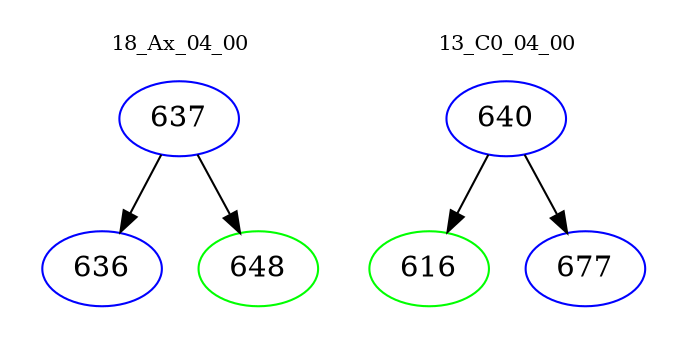 digraph{
subgraph cluster_0 {
color = white
label = "18_Ax_04_00";
fontsize=10;
T0_637 [label="637", color="blue"]
T0_637 -> T0_636 [color="black"]
T0_636 [label="636", color="blue"]
T0_637 -> T0_648 [color="black"]
T0_648 [label="648", color="green"]
}
subgraph cluster_1 {
color = white
label = "13_C0_04_00";
fontsize=10;
T1_640 [label="640", color="blue"]
T1_640 -> T1_616 [color="black"]
T1_616 [label="616", color="green"]
T1_640 -> T1_677 [color="black"]
T1_677 [label="677", color="blue"]
}
}
